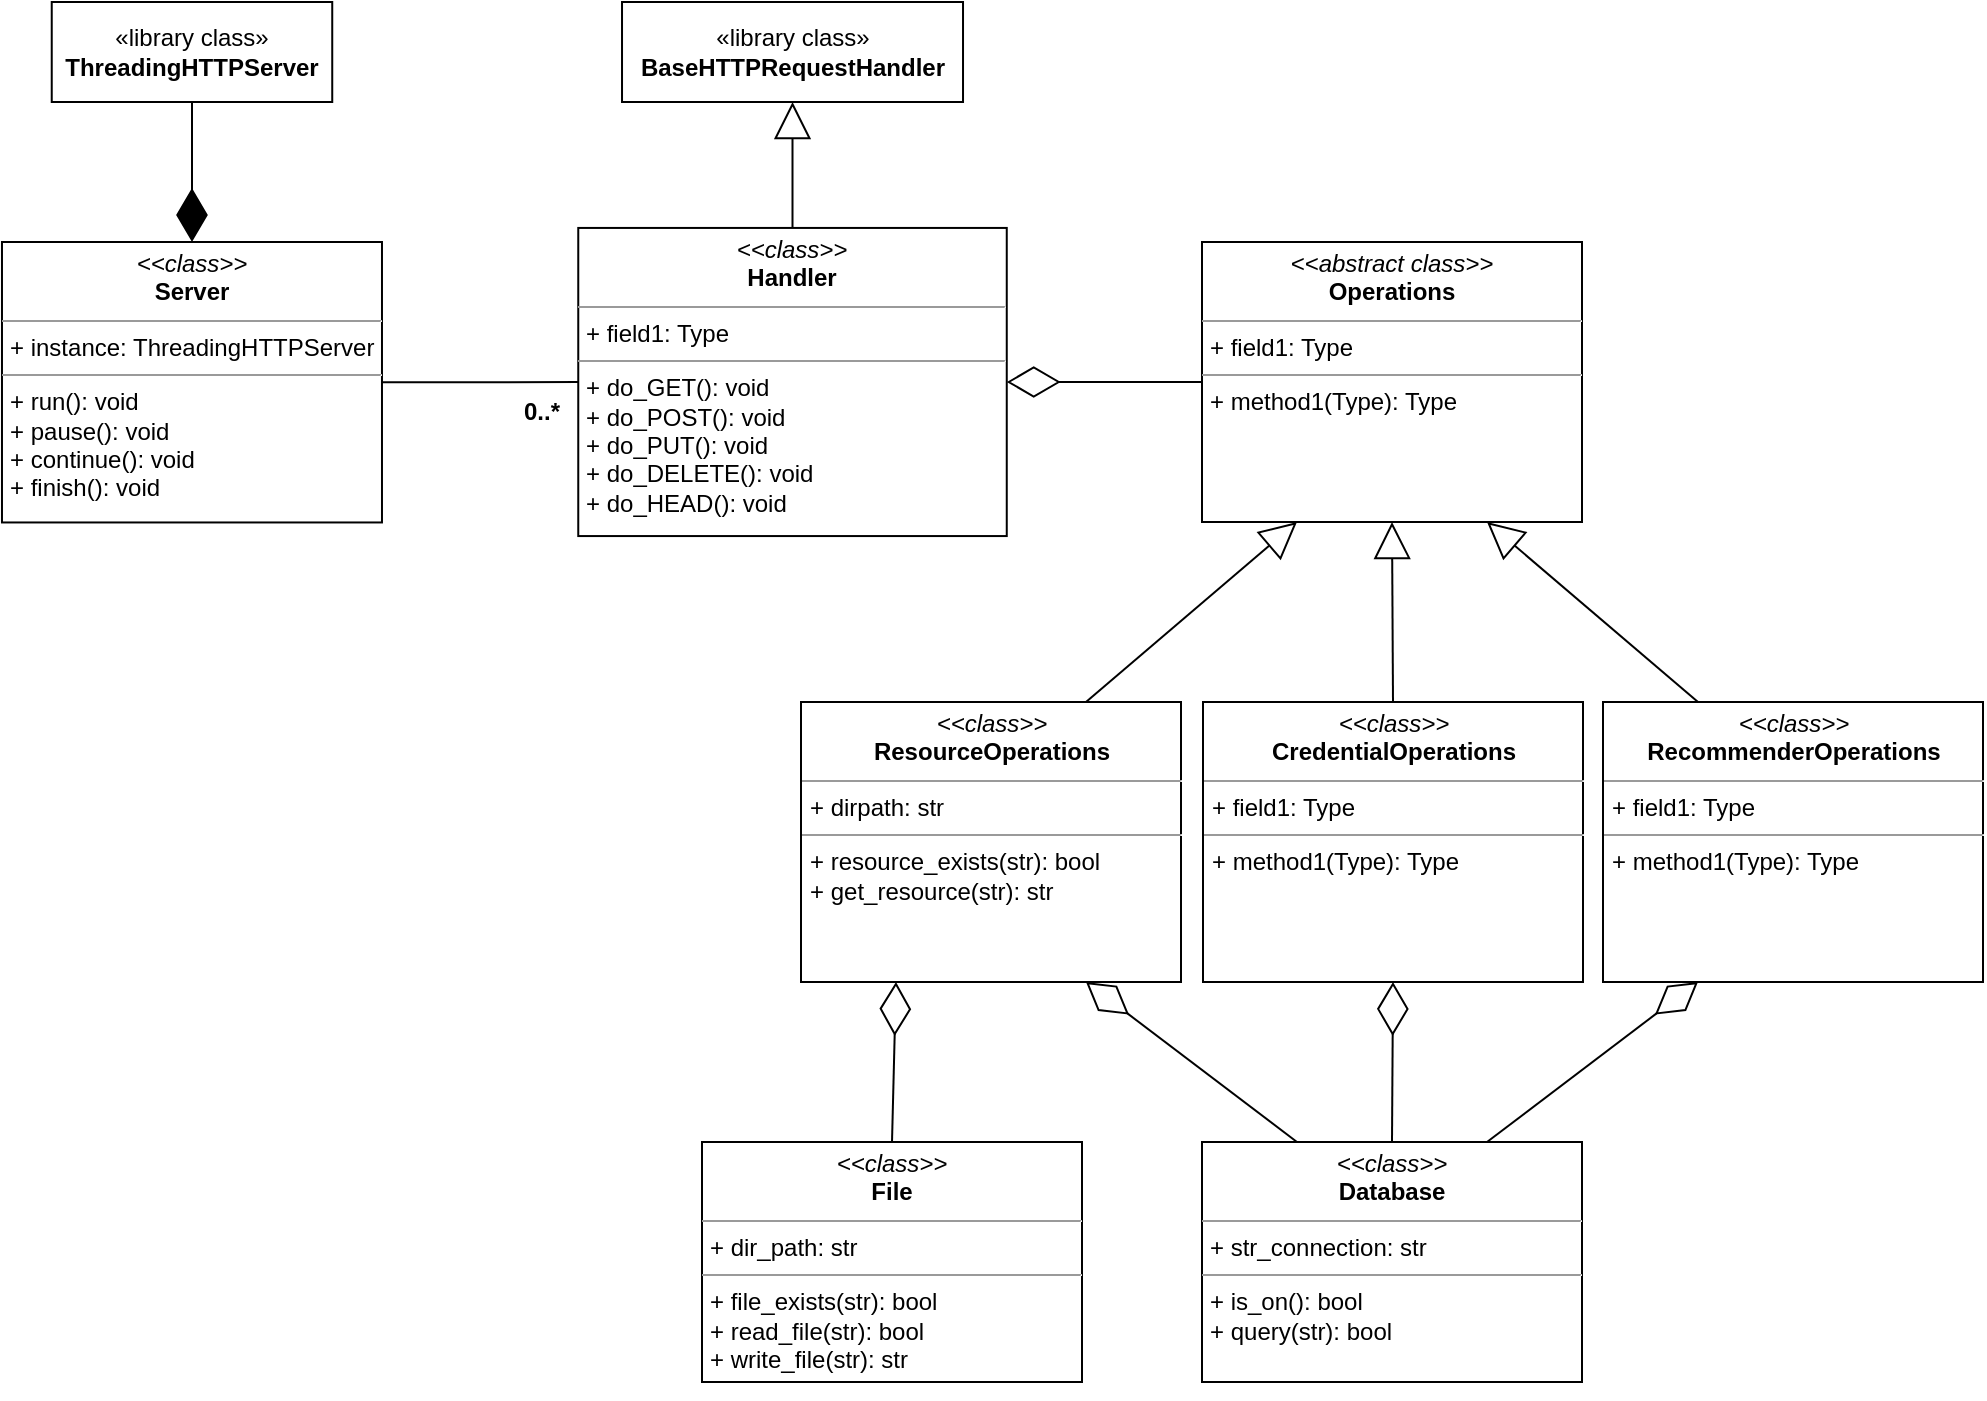 <mxfile version="21.2.1" type="device">
  <diagram name="Página-1" id="W83xtEJMmamZggr5R-n2">
    <mxGraphModel dx="1493" dy="709" grid="1" gridSize="10" guides="1" tooltips="1" connect="1" arrows="1" fold="1" page="1" pageScale="1" pageWidth="827" pageHeight="1169" math="0" shadow="0">
      <root>
        <mxCell id="0" />
        <mxCell id="1" parent="0" />
        <mxCell id="Mctxi2W_aiQkZ-FzXaD9-49" value="&lt;p style=&quot;margin:0px;margin-top:4px;text-align:center;&quot;&gt;&lt;i&gt;&amp;lt;&amp;lt;abstract class&amp;gt;&amp;gt;&lt;/i&gt;&lt;br&gt;&lt;b&gt;Operations&lt;/b&gt;&lt;/p&gt;&lt;hr size=&quot;1&quot;&gt;&lt;p style=&quot;margin:0px;margin-left:4px;&quot;&gt;+ field1: Type&lt;br&gt;&lt;/p&gt;&lt;hr size=&quot;1&quot;&gt;&lt;p style=&quot;margin:0px;margin-left:4px;&quot;&gt;+ method1(Type): Type&lt;br&gt;&lt;/p&gt;" style="verticalAlign=top;align=left;overflow=fill;fontSize=12;fontFamily=Helvetica;html=1;whiteSpace=wrap;" parent="1" vertex="1">
          <mxGeometry x="650" y="470" width="190" height="140" as="geometry" />
        </mxCell>
        <mxCell id="Mctxi2W_aiQkZ-FzXaD9-50" value="&lt;p style=&quot;margin:0px;margin-top:4px;text-align:center;&quot;&gt;&lt;i&gt;&amp;lt;&amp;lt;class&amp;gt;&amp;gt;&lt;/i&gt;&lt;br&gt;&lt;b&gt;Handler&lt;/b&gt;&lt;/p&gt;&lt;hr size=&quot;1&quot;&gt;&lt;p style=&quot;margin:0px;margin-left:4px;&quot;&gt;+ field1: Type&lt;br&gt;&lt;/p&gt;&lt;hr size=&quot;1&quot;&gt;&lt;p style=&quot;margin:0px;margin-left:4px;&quot;&gt;+ do_GET(): void&lt;br&gt;+ do_POST(): void&lt;/p&gt;&lt;p style=&quot;margin:0px;margin-left:4px;&quot;&gt;+ do_PUT(): void&lt;/p&gt;&lt;p style=&quot;margin:0px;margin-left:4px;&quot;&gt;+ do_DELETE(): void&lt;br&gt;&lt;/p&gt;&lt;p style=&quot;margin:0px;margin-left:4px;&quot;&gt;+ do_HEAD(): void&lt;/p&gt;" style="verticalAlign=top;align=left;overflow=fill;fontSize=12;fontFamily=Helvetica;html=1;whiteSpace=wrap;" parent="1" vertex="1">
          <mxGeometry x="338.13" y="462.97" width="214.25" height="154.06" as="geometry" />
        </mxCell>
        <mxCell id="Mctxi2W_aiQkZ-FzXaD9-51" value="&lt;p style=&quot;margin:0px;margin-top:4px;text-align:center;&quot;&gt;&lt;i&gt;&amp;lt;&amp;lt;class&amp;gt;&amp;gt;&lt;/i&gt;&lt;br&gt;&lt;b&gt;Server&lt;/b&gt;&lt;/p&gt;&lt;hr size=&quot;1&quot;&gt;&lt;p style=&quot;margin:0px;margin-left:4px;&quot;&gt;+ instance: ThreadingHTTPServer&lt;/p&gt;&lt;hr size=&quot;1&quot;&gt;&lt;p style=&quot;margin:0px;margin-left:4px;&quot;&gt;+ run(): void&lt;/p&gt;&lt;p style=&quot;margin:0px;margin-left:4px;&quot;&gt;+ pause(): void&lt;/p&gt;&lt;p style=&quot;margin:0px;margin-left:4px;&quot;&gt;+ continue(): void&lt;/p&gt;&lt;p style=&quot;margin:0px;margin-left:4px;&quot;&gt;+ finish(): void&lt;/p&gt;" style="verticalAlign=top;align=left;overflow=fill;fontSize=12;fontFamily=Helvetica;html=1;whiteSpace=wrap;" parent="1" vertex="1">
          <mxGeometry x="49.99" y="470" width="190" height="140.23" as="geometry" />
        </mxCell>
        <mxCell id="Mctxi2W_aiQkZ-FzXaD9-52" value="&lt;p style=&quot;margin:0px;margin-top:4px;text-align:center;&quot;&gt;&lt;i&gt;&amp;lt;&amp;lt;class&amp;gt;&amp;gt;&lt;/i&gt;&lt;br&gt;&lt;b&gt;ResourceOperations&lt;/b&gt;&lt;/p&gt;&lt;hr size=&quot;1&quot;&gt;&lt;p style=&quot;margin:0px;margin-left:4px;&quot;&gt;+ dirpath: str&lt;br&gt;&lt;/p&gt;&lt;hr size=&quot;1&quot;&gt;&lt;p style=&quot;margin:0px;margin-left:4px;&quot;&gt;+ resource_exists(str): bool&lt;/p&gt;&lt;p style=&quot;margin:0px;margin-left:4px;&quot;&gt;+ get_resource(str): str&lt;br&gt;&lt;/p&gt;" style="verticalAlign=top;align=left;overflow=fill;fontSize=12;fontFamily=Helvetica;html=1;whiteSpace=wrap;" parent="1" vertex="1">
          <mxGeometry x="449.5" y="700" width="190" height="140" as="geometry" />
        </mxCell>
        <mxCell id="Mctxi2W_aiQkZ-FzXaD9-53" value="&lt;p style=&quot;margin:0px;margin-top:4px;text-align:center;&quot;&gt;&lt;i&gt;&amp;lt;&amp;lt;class&amp;gt;&amp;gt;&lt;/i&gt;&lt;br&gt;&lt;b&gt;CredentialOperations&lt;/b&gt;&lt;/p&gt;&lt;hr size=&quot;1&quot;&gt;&lt;p style=&quot;margin:0px;margin-left:4px;&quot;&gt;+ field1: Type&lt;br&gt;&lt;/p&gt;&lt;hr size=&quot;1&quot;&gt;&lt;p style=&quot;margin:0px;margin-left:4px;&quot;&gt;+ method1(Type): Type&lt;br&gt;&lt;/p&gt;" style="verticalAlign=top;align=left;overflow=fill;fontSize=12;fontFamily=Helvetica;html=1;whiteSpace=wrap;" parent="1" vertex="1">
          <mxGeometry x="650.5" y="700" width="190" height="140" as="geometry" />
        </mxCell>
        <mxCell id="Mctxi2W_aiQkZ-FzXaD9-54" value="&lt;p style=&quot;margin:0px;margin-top:4px;text-align:center;&quot;&gt;&lt;i&gt;&amp;lt;&amp;lt;class&amp;gt;&amp;gt;&lt;/i&gt;&lt;br&gt;&lt;b&gt;RecommenderOperations&lt;/b&gt;&lt;/p&gt;&lt;hr size=&quot;1&quot;&gt;&lt;p style=&quot;margin:0px;margin-left:4px;&quot;&gt;+ field1: Type&lt;br&gt;&lt;/p&gt;&lt;hr size=&quot;1&quot;&gt;&lt;p style=&quot;margin:0px;margin-left:4px;&quot;&gt;+ method1(Type): Type&lt;br&gt;&lt;/p&gt;" style="verticalAlign=top;align=left;overflow=fill;fontSize=12;fontFamily=Helvetica;html=1;whiteSpace=wrap;" parent="1" vertex="1">
          <mxGeometry x="850.5" y="700" width="190" height="140" as="geometry" />
        </mxCell>
        <mxCell id="Mctxi2W_aiQkZ-FzXaD9-56" value="" style="endArrow=none;html=1;edgeStyle=orthogonalEdgeStyle;rounded=0;exitX=1;exitY=0.5;exitDx=0;exitDy=0;entryX=0;entryY=0.5;entryDx=0;entryDy=0;" parent="1" source="Mctxi2W_aiQkZ-FzXaD9-51" target="Mctxi2W_aiQkZ-FzXaD9-50" edge="1">
          <mxGeometry relative="1" as="geometry">
            <mxPoint x="433" y="305" as="sourcePoint" />
            <mxPoint x="523" y="305" as="targetPoint" />
          </mxGeometry>
        </mxCell>
        <mxCell id="Mctxi2W_aiQkZ-FzXaD9-57" value="" style="endArrow=block;endSize=16;endFill=0;html=1;rounded=0;entryX=0.25;entryY=1;entryDx=0;entryDy=0;exitX=0.75;exitY=0;exitDx=0;exitDy=0;" parent="1" source="Mctxi2W_aiQkZ-FzXaD9-52" target="Mctxi2W_aiQkZ-FzXaD9-49" edge="1">
          <mxGeometry width="160" relative="1" as="geometry">
            <mxPoint x="454" y="390" as="sourcePoint" />
            <mxPoint x="551" y="330" as="targetPoint" />
          </mxGeometry>
        </mxCell>
        <mxCell id="Mctxi2W_aiQkZ-FzXaD9-58" value="" style="endArrow=block;endSize=16;endFill=0;html=1;rounded=0;entryX=0.5;entryY=1;entryDx=0;entryDy=0;exitX=0.5;exitY=0;exitDx=0;exitDy=0;" parent="1" source="Mctxi2W_aiQkZ-FzXaD9-53" target="Mctxi2W_aiQkZ-FzXaD9-49" edge="1">
          <mxGeometry width="160" relative="1" as="geometry">
            <mxPoint x="664" y="720" as="sourcePoint" />
            <mxPoint x="768" y="620" as="targetPoint" />
          </mxGeometry>
        </mxCell>
        <mxCell id="Mctxi2W_aiQkZ-FzXaD9-59" value="" style="endArrow=block;endSize=16;endFill=0;html=1;rounded=0;entryX=0.75;entryY=1;entryDx=0;entryDy=0;exitX=0.25;exitY=0;exitDx=0;exitDy=0;" parent="1" source="Mctxi2W_aiQkZ-FzXaD9-54" target="Mctxi2W_aiQkZ-FzXaD9-49" edge="1">
          <mxGeometry width="160" relative="1" as="geometry">
            <mxPoint x="814" y="720" as="sourcePoint" />
            <mxPoint x="815" y="620" as="targetPoint" />
          </mxGeometry>
        </mxCell>
        <mxCell id="Mctxi2W_aiQkZ-FzXaD9-60" value="&lt;font style=&quot;font-size: 12px;&quot;&gt;&lt;b&gt;0..*&lt;/b&gt;&lt;/font&gt;" style="text;html=1;strokeColor=none;fillColor=none;align=center;verticalAlign=middle;whiteSpace=wrap;rounded=0;" parent="1" vertex="1">
          <mxGeometry x="290" y="540" width="60" height="30" as="geometry" />
        </mxCell>
        <mxCell id="Mctxi2W_aiQkZ-FzXaD9-65" value="«library class»&lt;br&gt;&lt;b&gt;BaseHTTPRequestHandler&lt;/b&gt;" style="html=1;whiteSpace=wrap;" parent="1" vertex="1">
          <mxGeometry x="360.01" y="350" width="170.5" height="50" as="geometry" />
        </mxCell>
        <mxCell id="Mctxi2W_aiQkZ-FzXaD9-68" value="" style="endArrow=block;endSize=16;endFill=0;html=1;rounded=0;entryX=0.5;entryY=1;entryDx=0;entryDy=0;exitX=0.5;exitY=0;exitDx=0;exitDy=0;" parent="1" source="Mctxi2W_aiQkZ-FzXaD9-50" target="Mctxi2W_aiQkZ-FzXaD9-65" edge="1">
          <mxGeometry width="160" relative="1" as="geometry">
            <mxPoint x="602" y="720" as="sourcePoint" />
            <mxPoint x="708" y="620" as="targetPoint" />
          </mxGeometry>
        </mxCell>
        <mxCell id="Mctxi2W_aiQkZ-FzXaD9-69" value="«library class»&lt;br&gt;&lt;b&gt;ThreadingHTTPServer&lt;/b&gt;" style="html=1;whiteSpace=wrap;" parent="1" vertex="1">
          <mxGeometry x="74.87" y="350" width="140.25" height="50" as="geometry" />
        </mxCell>
        <mxCell id="Mctxi2W_aiQkZ-FzXaD9-71" value="" style="endArrow=diamondThin;endFill=1;endSize=24;html=1;rounded=0;exitX=0.5;exitY=1;exitDx=0;exitDy=0;entryX=0.5;entryY=0;entryDx=0;entryDy=0;" parent="1" source="Mctxi2W_aiQkZ-FzXaD9-69" target="Mctxi2W_aiQkZ-FzXaD9-51" edge="1">
          <mxGeometry width="160" relative="1" as="geometry">
            <mxPoint x="660" y="550" as="sourcePoint" />
            <mxPoint x="270" y="430" as="targetPoint" />
          </mxGeometry>
        </mxCell>
        <mxCell id="Mctxi2W_aiQkZ-FzXaD9-72" value="" style="endArrow=diamondThin;endFill=0;endSize=24;html=1;rounded=0;entryX=1;entryY=0.5;entryDx=0;entryDy=0;exitX=0;exitY=0.5;exitDx=0;exitDy=0;" parent="1" source="Mctxi2W_aiQkZ-FzXaD9-49" target="Mctxi2W_aiQkZ-FzXaD9-50" edge="1">
          <mxGeometry width="160" relative="1" as="geometry">
            <mxPoint x="460" y="630" as="sourcePoint" />
            <mxPoint x="620" y="630" as="targetPoint" />
          </mxGeometry>
        </mxCell>
        <mxCell id="Mctxi2W_aiQkZ-FzXaD9-78" value="" style="endArrow=diamondThin;endFill=0;endSize=24;html=1;rounded=0;entryX=0.25;entryY=1;entryDx=0;entryDy=0;exitX=0.5;exitY=0;exitDx=0;exitDy=0;" parent="1" source="HZqyk_B0RYxZIagJzKKh-5" target="Mctxi2W_aiQkZ-FzXaD9-52" edge="1">
          <mxGeometry width="160" relative="1" as="geometry">
            <mxPoint x="540" y="900" as="sourcePoint" />
            <mxPoint x="510" y="920" as="targetPoint" />
          </mxGeometry>
        </mxCell>
        <mxCell id="Mctxi2W_aiQkZ-FzXaD9-79" value="&lt;p style=&quot;margin:0px;margin-top:4px;text-align:center;&quot;&gt;&lt;i&gt;&amp;lt;&amp;lt;class&amp;gt;&amp;gt;&lt;/i&gt;&lt;br&gt;&lt;b&gt;Database&lt;/b&gt;&lt;/p&gt;&lt;hr size=&quot;1&quot;&gt;&lt;p style=&quot;margin:0px;margin-left:4px;&quot;&gt;+ str_connection: str&lt;br&gt;&lt;/p&gt;&lt;hr size=&quot;1&quot;&gt;&lt;p style=&quot;border-color: var(--border-color); margin: 0px 0px 0px 4px;&quot;&gt;+ is_on(): bool&lt;/p&gt;&lt;p style=&quot;margin:0px;margin-left:4px;&quot;&gt;+ query(str): bool&lt;/p&gt;" style="verticalAlign=top;align=left;overflow=fill;fontSize=12;fontFamily=Helvetica;html=1;whiteSpace=wrap;" parent="1" vertex="1">
          <mxGeometry x="650" y="920" width="190" height="120" as="geometry" />
        </mxCell>
        <mxCell id="HZqyk_B0RYxZIagJzKKh-1" value="" style="endArrow=diamondThin;endFill=0;endSize=24;html=1;rounded=0;entryX=0.5;entryY=1;entryDx=0;entryDy=0;exitX=0.5;exitY=0;exitDx=0;exitDy=0;" edge="1" parent="1" source="Mctxi2W_aiQkZ-FzXaD9-79" target="Mctxi2W_aiQkZ-FzXaD9-53">
          <mxGeometry width="160" relative="1" as="geometry">
            <mxPoint x="770" y="900" as="sourcePoint" />
            <mxPoint x="770" y="850" as="targetPoint" />
          </mxGeometry>
        </mxCell>
        <mxCell id="HZqyk_B0RYxZIagJzKKh-2" value="" style="endArrow=diamondThin;endFill=0;endSize=24;html=1;rounded=0;entryX=0.25;entryY=1;entryDx=0;entryDy=0;exitX=0.75;exitY=0;exitDx=0;exitDy=0;" edge="1" parent="1" source="Mctxi2W_aiQkZ-FzXaD9-79" target="Mctxi2W_aiQkZ-FzXaD9-54">
          <mxGeometry width="160" relative="1" as="geometry">
            <mxPoint x="850" y="880" as="sourcePoint" />
            <mxPoint x="860" y="860" as="targetPoint" />
          </mxGeometry>
        </mxCell>
        <mxCell id="HZqyk_B0RYxZIagJzKKh-4" value="" style="endArrow=diamondThin;endFill=0;endSize=24;html=1;rounded=0;exitX=0.25;exitY=0;exitDx=0;exitDy=0;entryX=0.75;entryY=1;entryDx=0;entryDy=0;" edge="1" parent="1" source="Mctxi2W_aiQkZ-FzXaD9-79" target="Mctxi2W_aiQkZ-FzXaD9-52">
          <mxGeometry width="160" relative="1" as="geometry">
            <mxPoint x="585" y="990" as="sourcePoint" />
            <mxPoint x="570" y="880" as="targetPoint" />
          </mxGeometry>
        </mxCell>
        <mxCell id="HZqyk_B0RYxZIagJzKKh-5" value="&lt;p style=&quot;margin:0px;margin-top:4px;text-align:center;&quot;&gt;&lt;i&gt;&amp;lt;&amp;lt;class&amp;gt;&amp;gt;&lt;/i&gt;&lt;br&gt;&lt;b&gt;File&lt;/b&gt;&lt;/p&gt;&lt;hr size=&quot;1&quot;&gt;&lt;p style=&quot;margin:0px;margin-left:4px;&quot;&gt;+ dir_path: str&lt;br&gt;&lt;/p&gt;&lt;hr size=&quot;1&quot;&gt;&lt;p style=&quot;border-color: var(--border-color); margin: 0px 0px 0px 4px;&quot;&gt;+ file_exists(str): bool&lt;/p&gt;&lt;p style=&quot;margin:0px;margin-left:4px;&quot;&gt;+ read_file(str): bool&lt;/p&gt;&lt;p style=&quot;margin:0px;margin-left:4px;&quot;&gt;+ write_file(str): str&lt;br&gt;&lt;/p&gt;" style="verticalAlign=top;align=left;overflow=fill;fontSize=12;fontFamily=Helvetica;html=1;whiteSpace=wrap;" vertex="1" parent="1">
          <mxGeometry x="400" y="920" width="190" height="120" as="geometry" />
        </mxCell>
        <mxCell id="HZqyk_B0RYxZIagJzKKh-7" style="edgeStyle=orthogonalEdgeStyle;rounded=0;orthogonalLoop=1;jettySize=auto;html=1;exitX=0.5;exitY=1;exitDx=0;exitDy=0;" edge="1" parent="1" source="Mctxi2W_aiQkZ-FzXaD9-79" target="Mctxi2W_aiQkZ-FzXaD9-79">
          <mxGeometry relative="1" as="geometry" />
        </mxCell>
      </root>
    </mxGraphModel>
  </diagram>
</mxfile>
